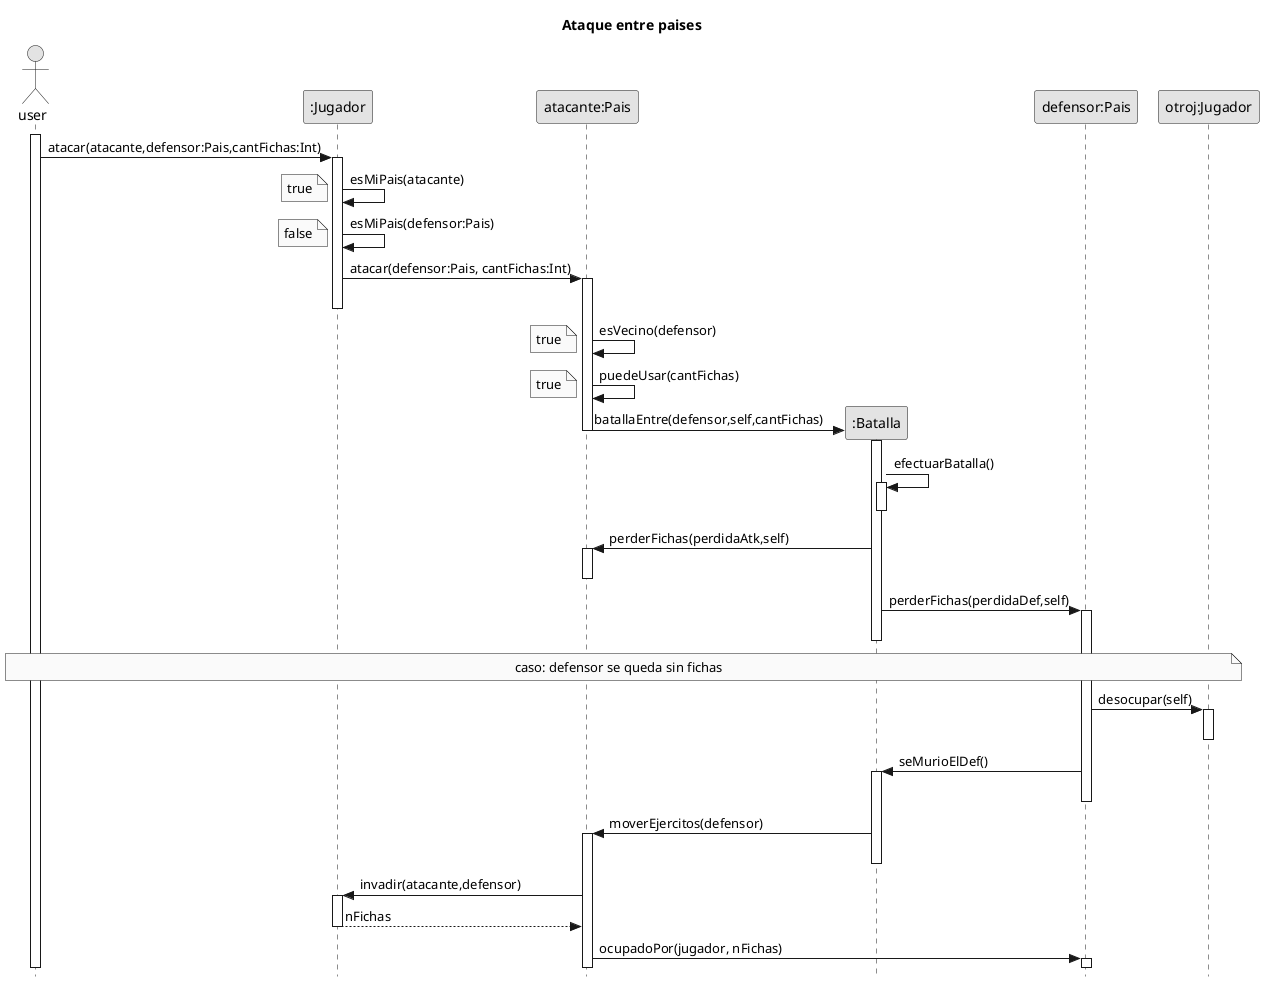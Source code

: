 @startuml
skinparam style strictuml
skinparam classAttributeIconSize 0
skinparam monochrome true

title **Ataque entre paises**

actor user
participant jugador as ":Jugador"
participant atk as "atacante:Pais"
participant batalla as ":Batalla"
participant def as "defensor:Pais"
participant defJ as "otroj:Jugador"

user ++
user -> jugador ++: atacar(atacante,defensor:Pais,cantFichas:Int)

jugador -> jugador : esMiPais(atacante)
note left
	true
end note

jugador -> jugador : esMiPais(defensor:Pais)
note left
	false
end note

jugador -> atk ++: atacar(defensor:Pais, cantFichas:Int)
jugador --

atk -> atk : esVecino(defensor)
note left
	true
end note

atk -> atk: puedeUsar(cantFichas)
note left
	true
end note

atk -> batalla **: batallaEntre(defensor,self,cantFichas)
batalla ++
atk --
batalla -> batalla ++: efectuarBatalla()
batalla --
atk <- batalla ++: perderFichas(perdidaAtk,self)
atk -- 
batalla -> def ++: perderFichas(perdidaDef,self)
batalla --
note over user,defJ
	caso: defensor se queda sin fichas
end note

def -> defJ ++: desocupar(self)
defJ--

batalla <- def ++ : seMurioElDef()
def --
atk <- batalla ++ : moverEjercitos(defensor)
batalla --

jugador <- atk ++: invadir(atacante,defensor)
jugador --> atk -- : nFichas

atk -> def ++: ocupadoPor(jugador, nFichas)



@enduml